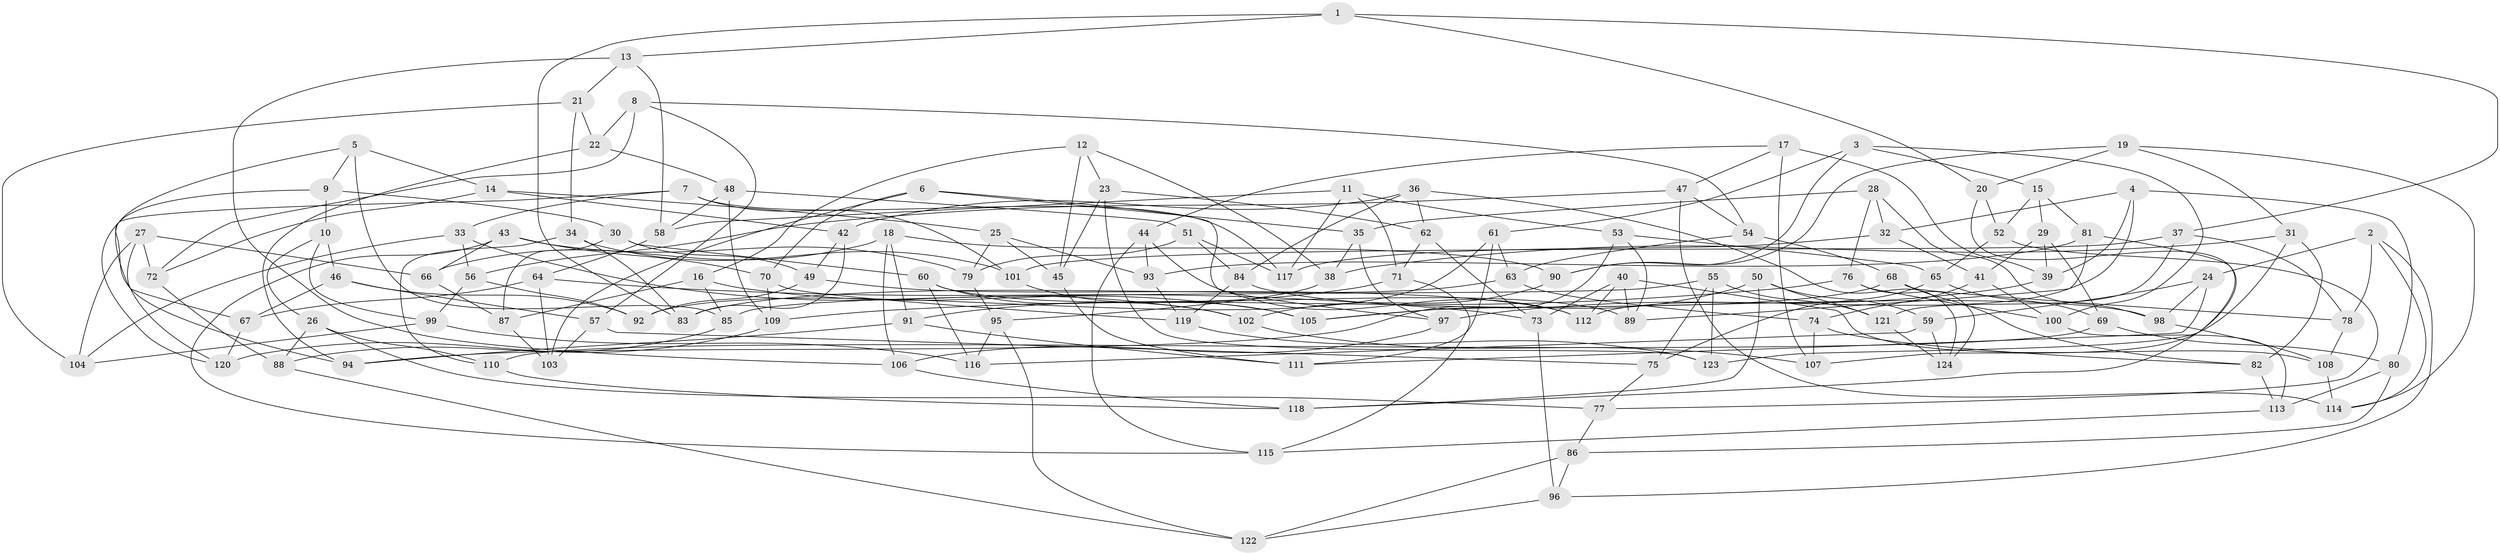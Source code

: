// coarse degree distribution, {6: 0.27419354838709675, 4: 0.45161290322580644, 8: 0.0967741935483871, 10: 0.04838709677419355, 11: 0.03225806451612903, 13: 0.016129032258064516, 7: 0.03225806451612903, 9: 0.016129032258064516, 5: 0.03225806451612903}
// Generated by graph-tools (version 1.1) at 2025/20/03/04/25 18:20:48]
// undirected, 124 vertices, 248 edges
graph export_dot {
graph [start="1"]
  node [color=gray90,style=filled];
  1;
  2;
  3;
  4;
  5;
  6;
  7;
  8;
  9;
  10;
  11;
  12;
  13;
  14;
  15;
  16;
  17;
  18;
  19;
  20;
  21;
  22;
  23;
  24;
  25;
  26;
  27;
  28;
  29;
  30;
  31;
  32;
  33;
  34;
  35;
  36;
  37;
  38;
  39;
  40;
  41;
  42;
  43;
  44;
  45;
  46;
  47;
  48;
  49;
  50;
  51;
  52;
  53;
  54;
  55;
  56;
  57;
  58;
  59;
  60;
  61;
  62;
  63;
  64;
  65;
  66;
  67;
  68;
  69;
  70;
  71;
  72;
  73;
  74;
  75;
  76;
  77;
  78;
  79;
  80;
  81;
  82;
  83;
  84;
  85;
  86;
  87;
  88;
  89;
  90;
  91;
  92;
  93;
  94;
  95;
  96;
  97;
  98;
  99;
  100;
  101;
  102;
  103;
  104;
  105;
  106;
  107;
  108;
  109;
  110;
  111;
  112;
  113;
  114;
  115;
  116;
  117;
  118;
  119;
  120;
  121;
  122;
  123;
  124;
  1 -- 83;
  1 -- 37;
  1 -- 20;
  1 -- 13;
  2 -- 78;
  2 -- 96;
  2 -- 24;
  2 -- 114;
  3 -- 90;
  3 -- 15;
  3 -- 61;
  3 -- 100;
  4 -- 32;
  4 -- 39;
  4 -- 112;
  4 -- 80;
  5 -- 85;
  5 -- 9;
  5 -- 67;
  5 -- 14;
  6 -- 103;
  6 -- 97;
  6 -- 35;
  6 -- 70;
  7 -- 117;
  7 -- 120;
  7 -- 33;
  7 -- 101;
  8 -- 57;
  8 -- 54;
  8 -- 72;
  8 -- 22;
  9 -- 30;
  9 -- 10;
  9 -- 94;
  10 -- 99;
  10 -- 46;
  10 -- 26;
  11 -- 53;
  11 -- 117;
  11 -- 71;
  11 -- 58;
  12 -- 16;
  12 -- 38;
  12 -- 45;
  12 -- 23;
  13 -- 58;
  13 -- 106;
  13 -- 21;
  14 -- 42;
  14 -- 25;
  14 -- 72;
  15 -- 81;
  15 -- 29;
  15 -- 52;
  16 -- 85;
  16 -- 87;
  16 -- 105;
  17 -- 107;
  17 -- 44;
  17 -- 39;
  17 -- 47;
  18 -- 90;
  18 -- 66;
  18 -- 106;
  18 -- 91;
  19 -- 31;
  19 -- 90;
  19 -- 114;
  19 -- 20;
  20 -- 52;
  20 -- 118;
  21 -- 34;
  21 -- 104;
  21 -- 22;
  22 -- 48;
  22 -- 94;
  23 -- 123;
  23 -- 62;
  23 -- 45;
  24 -- 111;
  24 -- 59;
  24 -- 98;
  25 -- 79;
  25 -- 45;
  25 -- 93;
  26 -- 88;
  26 -- 77;
  26 -- 110;
  27 -- 120;
  27 -- 72;
  27 -- 104;
  27 -- 66;
  28 -- 32;
  28 -- 76;
  28 -- 35;
  28 -- 98;
  29 -- 41;
  29 -- 69;
  29 -- 39;
  30 -- 49;
  30 -- 87;
  30 -- 60;
  31 -- 123;
  31 -- 38;
  31 -- 82;
  32 -- 41;
  32 -- 117;
  33 -- 104;
  33 -- 102;
  33 -- 56;
  34 -- 83;
  34 -- 101;
  34 -- 110;
  35 -- 38;
  35 -- 97;
  36 -- 62;
  36 -- 124;
  36 -- 84;
  36 -- 42;
  37 -- 101;
  37 -- 121;
  37 -- 78;
  38 -- 95;
  39 -- 97;
  40 -- 108;
  40 -- 89;
  40 -- 112;
  40 -- 73;
  41 -- 74;
  41 -- 100;
  42 -- 83;
  42 -- 49;
  43 -- 66;
  43 -- 70;
  43 -- 115;
  43 -- 79;
  44 -- 112;
  44 -- 93;
  44 -- 115;
  45 -- 111;
  46 -- 57;
  46 -- 67;
  46 -- 92;
  47 -- 54;
  47 -- 114;
  47 -- 56;
  48 -- 58;
  48 -- 51;
  48 -- 109;
  49 -- 112;
  49 -- 92;
  50 -- 105;
  50 -- 118;
  50 -- 121;
  50 -- 59;
  51 -- 84;
  51 -- 117;
  51 -- 79;
  52 -- 77;
  52 -- 65;
  53 -- 65;
  53 -- 94;
  53 -- 89;
  54 -- 63;
  54 -- 68;
  55 -- 85;
  55 -- 123;
  55 -- 75;
  55 -- 121;
  56 -- 92;
  56 -- 99;
  57 -- 75;
  57 -- 103;
  58 -- 64;
  59 -- 124;
  59 -- 116;
  60 -- 89;
  60 -- 102;
  60 -- 116;
  61 -- 63;
  61 -- 92;
  61 -- 111;
  62 -- 71;
  62 -- 73;
  63 -- 83;
  63 -- 74;
  64 -- 103;
  64 -- 73;
  64 -- 67;
  65 -- 75;
  65 -- 69;
  66 -- 87;
  67 -- 120;
  68 -- 105;
  68 -- 82;
  68 -- 78;
  69 -- 110;
  69 -- 80;
  70 -- 109;
  70 -- 119;
  71 -- 91;
  71 -- 115;
  72 -- 88;
  73 -- 96;
  74 -- 82;
  74 -- 107;
  75 -- 77;
  76 -- 109;
  76 -- 124;
  76 -- 100;
  77 -- 86;
  78 -- 108;
  79 -- 95;
  80 -- 113;
  80 -- 86;
  81 -- 93;
  81 -- 89;
  81 -- 107;
  82 -- 113;
  84 -- 98;
  84 -- 119;
  85 -- 88;
  86 -- 122;
  86 -- 96;
  87 -- 103;
  88 -- 122;
  90 -- 102;
  91 -- 111;
  91 -- 94;
  93 -- 119;
  95 -- 116;
  95 -- 122;
  96 -- 122;
  97 -- 106;
  98 -- 108;
  99 -- 116;
  99 -- 104;
  100 -- 113;
  101 -- 105;
  102 -- 107;
  106 -- 118;
  108 -- 114;
  109 -- 120;
  110 -- 118;
  113 -- 115;
  119 -- 123;
  121 -- 124;
}
